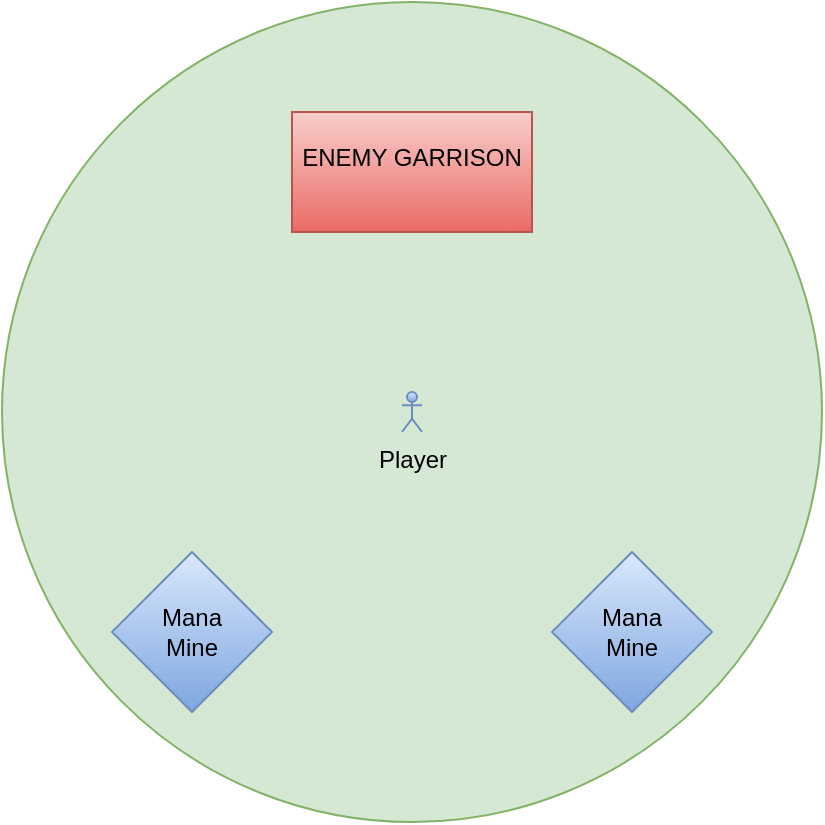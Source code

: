 <mxfile version="24.6.2" type="github">
  <diagram name="Page-1" id="fFU6kmNKjXrWv-Bi-IHi">
    <mxGraphModel dx="1434" dy="774" grid="1" gridSize="10" guides="1" tooltips="1" connect="1" arrows="1" fold="1" page="1" pageScale="1" pageWidth="850" pageHeight="1100" math="0" shadow="0">
      <root>
        <mxCell id="0" />
        <mxCell id="1" parent="0" />
        <mxCell id="YzhTIJKIC8dBr2XlwUYN-1" value="" style="ellipse;whiteSpace=wrap;html=1;fillColor=#d5e8d4;strokeColor=#82b366;" vertex="1" parent="1">
          <mxGeometry x="225" y="155" width="410" height="410" as="geometry" />
        </mxCell>
        <mxCell id="YzhTIJKIC8dBr2XlwUYN-2" value="&lt;div&gt;Player&lt;/div&gt;" style="shape=umlActor;verticalLabelPosition=bottom;verticalAlign=top;html=1;fillColor=#dae8fc;strokeColor=#6c8ebf;gradientColor=#7ea6e0;" vertex="1" parent="1">
          <mxGeometry x="425" y="350" width="10" height="20" as="geometry" />
        </mxCell>
        <mxCell id="YzhTIJKIC8dBr2XlwUYN-3" value="&lt;div&gt;ENEMY GARRISON&lt;/div&gt;&lt;div&gt;&lt;br&gt;&lt;/div&gt;" style="rounded=0;whiteSpace=wrap;html=1;fillColor=#f8cecc;strokeColor=#b85450;gradientColor=#ea6b66;" vertex="1" parent="1">
          <mxGeometry x="370" y="210" width="120" height="60" as="geometry" />
        </mxCell>
        <mxCell id="YzhTIJKIC8dBr2XlwUYN-4" value="&lt;div&gt;Mana&lt;/div&gt;&lt;div&gt;Mine&lt;/div&gt;" style="rhombus;whiteSpace=wrap;html=1;fillColor=#dae8fc;gradientColor=#7ea6e0;strokeColor=#6c8ebf;" vertex="1" parent="1">
          <mxGeometry x="280" y="430" width="80" height="80" as="geometry" />
        </mxCell>
        <mxCell id="YzhTIJKIC8dBr2XlwUYN-5" value="&lt;div&gt;Mana&lt;/div&gt;&lt;div&gt;Mine&lt;/div&gt;" style="rhombus;whiteSpace=wrap;html=1;fillColor=#dae8fc;gradientColor=#7ea6e0;strokeColor=#6c8ebf;" vertex="1" parent="1">
          <mxGeometry x="500" y="430" width="80" height="80" as="geometry" />
        </mxCell>
      </root>
    </mxGraphModel>
  </diagram>
</mxfile>
